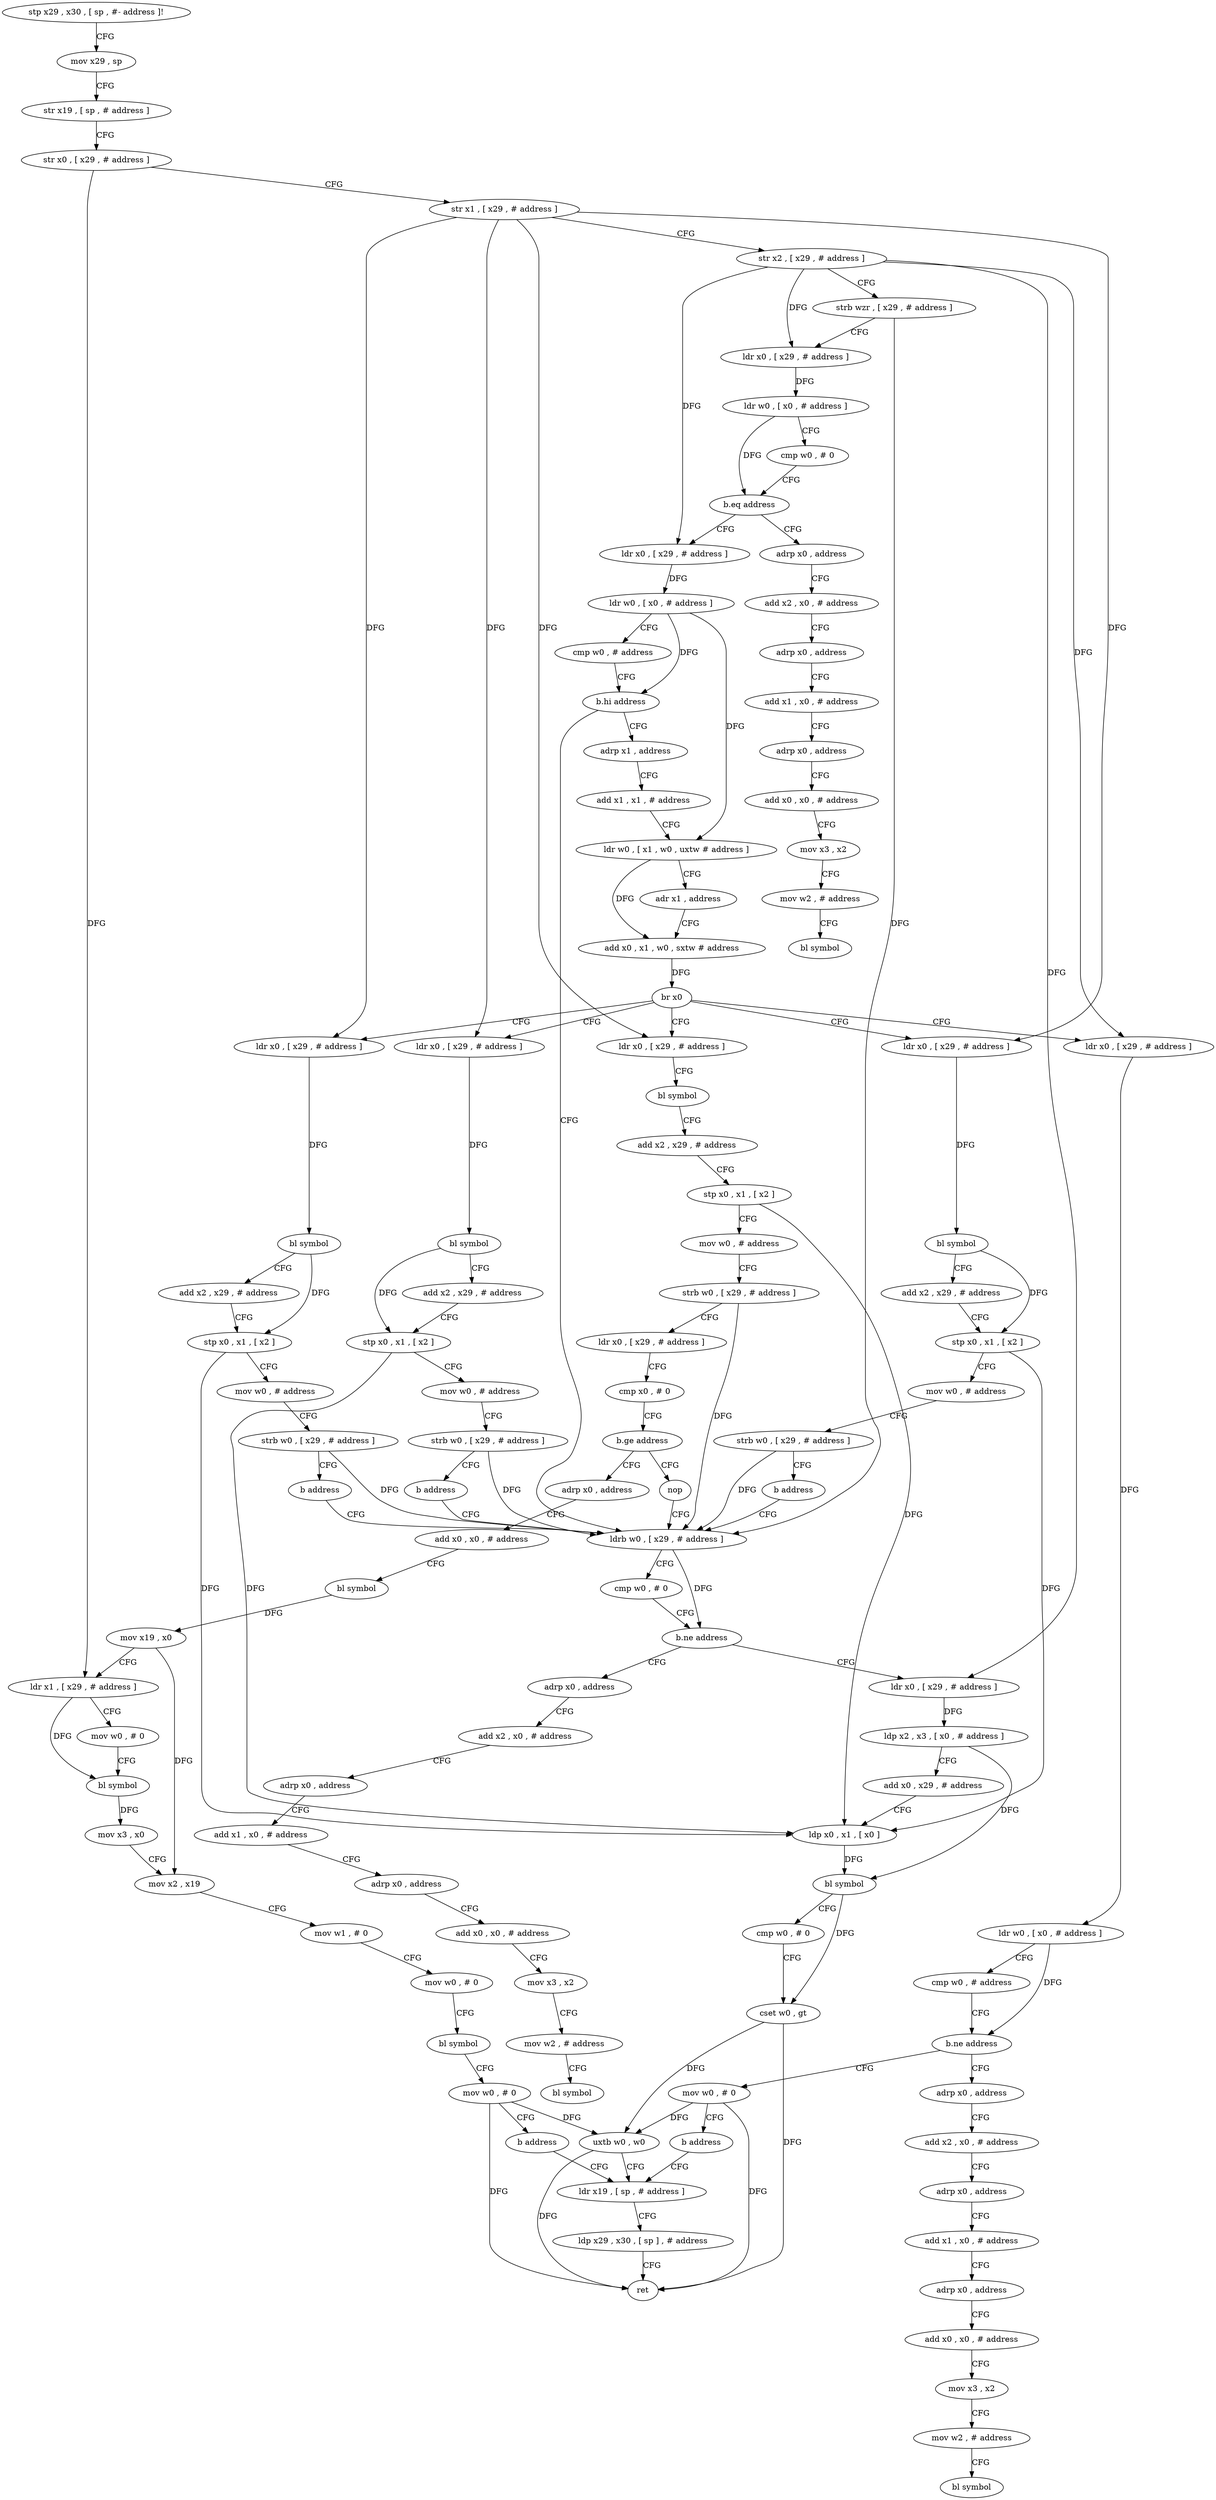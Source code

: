 digraph "func" {
"4219276" [label = "stp x29 , x30 , [ sp , #- address ]!" ]
"4219280" [label = "mov x29 , sp" ]
"4219284" [label = "str x19 , [ sp , # address ]" ]
"4219288" [label = "str x0 , [ x29 , # address ]" ]
"4219292" [label = "str x1 , [ x29 , # address ]" ]
"4219296" [label = "str x2 , [ x29 , # address ]" ]
"4219300" [label = "strb wzr , [ x29 , # address ]" ]
"4219304" [label = "ldr x0 , [ x29 , # address ]" ]
"4219308" [label = "ldr w0 , [ x0 , # address ]" ]
"4219312" [label = "cmp w0 , # 0" ]
"4219316" [label = "b.eq address" ]
"4219356" [label = "ldr x0 , [ x29 , # address ]" ]
"4219320" [label = "adrp x0 , address" ]
"4219360" [label = "ldr w0 , [ x0 , # address ]" ]
"4219364" [label = "cmp w0 , # address" ]
"4219368" [label = "b.hi address" ]
"4219636" [label = "ldrb w0 , [ x29 , # address ]" ]
"4219372" [label = "adrp x1 , address" ]
"4219324" [label = "add x2 , x0 , # address" ]
"4219328" [label = "adrp x0 , address" ]
"4219332" [label = "add x1 , x0 , # address" ]
"4219336" [label = "adrp x0 , address" ]
"4219340" [label = "add x0 , x0 , # address" ]
"4219344" [label = "mov x3 , x2" ]
"4219348" [label = "mov w2 , # address" ]
"4219352" [label = "bl symbol" ]
"4219640" [label = "cmp w0 , # 0" ]
"4219644" [label = "b.ne address" ]
"4219684" [label = "ldr x0 , [ x29 , # address ]" ]
"4219648" [label = "adrp x0 , address" ]
"4219376" [label = "add x1 , x1 , # address" ]
"4219380" [label = "ldr w0 , [ x1 , w0 , uxtw # address ]" ]
"4219384" [label = "adr x1 , address" ]
"4219388" [label = "add x0 , x1 , w0 , sxtw # address" ]
"4219392" [label = "br x0" ]
"4219396" [label = "ldr x0 , [ x29 , # address ]" ]
"4219456" [label = "ldr x0 , [ x29 , # address ]" ]
"4219484" [label = "ldr x0 , [ x29 , # address ]" ]
"4219576" [label = "ldr x0 , [ x29 , # address ]" ]
"4219604" [label = "ldr x0 , [ x29 , # address ]" ]
"4219688" [label = "ldp x2 , x3 , [ x0 , # address ]" ]
"4219692" [label = "add x0 , x29 , # address" ]
"4219696" [label = "ldp x0 , x1 , [ x0 ]" ]
"4219700" [label = "bl symbol" ]
"4219704" [label = "cmp w0 , # 0" ]
"4219708" [label = "cset w0 , gt" ]
"4219712" [label = "uxtb w0 , w0" ]
"4219716" [label = "ldr x19 , [ sp , # address ]" ]
"4219652" [label = "add x2 , x0 , # address" ]
"4219656" [label = "adrp x0 , address" ]
"4219660" [label = "add x1 , x0 , # address" ]
"4219664" [label = "adrp x0 , address" ]
"4219668" [label = "add x0 , x0 , # address" ]
"4219672" [label = "mov x3 , x2" ]
"4219676" [label = "mov w2 , # address" ]
"4219680" [label = "bl symbol" ]
"4219400" [label = "ldr w0 , [ x0 , # address ]" ]
"4219404" [label = "cmp w0 , # address" ]
"4219408" [label = "b.ne address" ]
"4219448" [label = "mov w0 , # 0" ]
"4219412" [label = "adrp x0 , address" ]
"4219460" [label = "bl symbol" ]
"4219464" [label = "add x2 , x29 , # address" ]
"4219468" [label = "stp x0 , x1 , [ x2 ]" ]
"4219472" [label = "mov w0 , # address" ]
"4219476" [label = "strb w0 , [ x29 , # address ]" ]
"4219480" [label = "b address" ]
"4219488" [label = "bl symbol" ]
"4219492" [label = "add x2 , x29 , # address" ]
"4219496" [label = "stp x0 , x1 , [ x2 ]" ]
"4219500" [label = "mov w0 , # address" ]
"4219504" [label = "strb w0 , [ x29 , # address ]" ]
"4219508" [label = "ldr x0 , [ x29 , # address ]" ]
"4219512" [label = "cmp x0 , # 0" ]
"4219516" [label = "b.ge address" ]
"4219632" [label = "nop" ]
"4219520" [label = "adrp x0 , address" ]
"4219580" [label = "bl symbol" ]
"4219584" [label = "add x2 , x29 , # address" ]
"4219588" [label = "stp x0 , x1 , [ x2 ]" ]
"4219592" [label = "mov w0 , # address" ]
"4219596" [label = "strb w0 , [ x29 , # address ]" ]
"4219600" [label = "b address" ]
"4219608" [label = "bl symbol" ]
"4219612" [label = "add x2 , x29 , # address" ]
"4219616" [label = "stp x0 , x1 , [ x2 ]" ]
"4219620" [label = "mov w0 , # address" ]
"4219624" [label = "strb w0 , [ x29 , # address ]" ]
"4219628" [label = "b address" ]
"4219452" [label = "b address" ]
"4219416" [label = "add x2 , x0 , # address" ]
"4219420" [label = "adrp x0 , address" ]
"4219424" [label = "add x1 , x0 , # address" ]
"4219428" [label = "adrp x0 , address" ]
"4219432" [label = "add x0 , x0 , # address" ]
"4219436" [label = "mov x3 , x2" ]
"4219440" [label = "mov w2 , # address" ]
"4219444" [label = "bl symbol" ]
"4219524" [label = "add x0 , x0 , # address" ]
"4219528" [label = "bl symbol" ]
"4219532" [label = "mov x19 , x0" ]
"4219536" [label = "ldr x1 , [ x29 , # address ]" ]
"4219540" [label = "mov w0 , # 0" ]
"4219544" [label = "bl symbol" ]
"4219548" [label = "mov x3 , x0" ]
"4219552" [label = "mov x2 , x19" ]
"4219556" [label = "mov w1 , # 0" ]
"4219560" [label = "mov w0 , # 0" ]
"4219564" [label = "bl symbol" ]
"4219568" [label = "mov w0 , # 0" ]
"4219572" [label = "b address" ]
"4219720" [label = "ldp x29 , x30 , [ sp ] , # address" ]
"4219724" [label = "ret" ]
"4219276" -> "4219280" [ label = "CFG" ]
"4219280" -> "4219284" [ label = "CFG" ]
"4219284" -> "4219288" [ label = "CFG" ]
"4219288" -> "4219292" [ label = "CFG" ]
"4219288" -> "4219536" [ label = "DFG" ]
"4219292" -> "4219296" [ label = "CFG" ]
"4219292" -> "4219456" [ label = "DFG" ]
"4219292" -> "4219484" [ label = "DFG" ]
"4219292" -> "4219576" [ label = "DFG" ]
"4219292" -> "4219604" [ label = "DFG" ]
"4219296" -> "4219300" [ label = "CFG" ]
"4219296" -> "4219304" [ label = "DFG" ]
"4219296" -> "4219356" [ label = "DFG" ]
"4219296" -> "4219684" [ label = "DFG" ]
"4219296" -> "4219396" [ label = "DFG" ]
"4219300" -> "4219304" [ label = "CFG" ]
"4219300" -> "4219636" [ label = "DFG" ]
"4219304" -> "4219308" [ label = "DFG" ]
"4219308" -> "4219312" [ label = "CFG" ]
"4219308" -> "4219316" [ label = "DFG" ]
"4219312" -> "4219316" [ label = "CFG" ]
"4219316" -> "4219356" [ label = "CFG" ]
"4219316" -> "4219320" [ label = "CFG" ]
"4219356" -> "4219360" [ label = "DFG" ]
"4219320" -> "4219324" [ label = "CFG" ]
"4219360" -> "4219364" [ label = "CFG" ]
"4219360" -> "4219368" [ label = "DFG" ]
"4219360" -> "4219380" [ label = "DFG" ]
"4219364" -> "4219368" [ label = "CFG" ]
"4219368" -> "4219636" [ label = "CFG" ]
"4219368" -> "4219372" [ label = "CFG" ]
"4219636" -> "4219640" [ label = "CFG" ]
"4219636" -> "4219644" [ label = "DFG" ]
"4219372" -> "4219376" [ label = "CFG" ]
"4219324" -> "4219328" [ label = "CFG" ]
"4219328" -> "4219332" [ label = "CFG" ]
"4219332" -> "4219336" [ label = "CFG" ]
"4219336" -> "4219340" [ label = "CFG" ]
"4219340" -> "4219344" [ label = "CFG" ]
"4219344" -> "4219348" [ label = "CFG" ]
"4219348" -> "4219352" [ label = "CFG" ]
"4219640" -> "4219644" [ label = "CFG" ]
"4219644" -> "4219684" [ label = "CFG" ]
"4219644" -> "4219648" [ label = "CFG" ]
"4219684" -> "4219688" [ label = "DFG" ]
"4219648" -> "4219652" [ label = "CFG" ]
"4219376" -> "4219380" [ label = "CFG" ]
"4219380" -> "4219384" [ label = "CFG" ]
"4219380" -> "4219388" [ label = "DFG" ]
"4219384" -> "4219388" [ label = "CFG" ]
"4219388" -> "4219392" [ label = "DFG" ]
"4219392" -> "4219396" [ label = "CFG" ]
"4219392" -> "4219456" [ label = "CFG" ]
"4219392" -> "4219484" [ label = "CFG" ]
"4219392" -> "4219576" [ label = "CFG" ]
"4219392" -> "4219604" [ label = "CFG" ]
"4219396" -> "4219400" [ label = "DFG" ]
"4219456" -> "4219460" [ label = "DFG" ]
"4219484" -> "4219488" [ label = "CFG" ]
"4219576" -> "4219580" [ label = "DFG" ]
"4219604" -> "4219608" [ label = "DFG" ]
"4219688" -> "4219692" [ label = "CFG" ]
"4219688" -> "4219700" [ label = "DFG" ]
"4219692" -> "4219696" [ label = "CFG" ]
"4219696" -> "4219700" [ label = "DFG" ]
"4219700" -> "4219704" [ label = "CFG" ]
"4219700" -> "4219708" [ label = "DFG" ]
"4219704" -> "4219708" [ label = "CFG" ]
"4219708" -> "4219712" [ label = "DFG" ]
"4219708" -> "4219724" [ label = "DFG" ]
"4219712" -> "4219716" [ label = "CFG" ]
"4219712" -> "4219724" [ label = "DFG" ]
"4219716" -> "4219720" [ label = "CFG" ]
"4219652" -> "4219656" [ label = "CFG" ]
"4219656" -> "4219660" [ label = "CFG" ]
"4219660" -> "4219664" [ label = "CFG" ]
"4219664" -> "4219668" [ label = "CFG" ]
"4219668" -> "4219672" [ label = "CFG" ]
"4219672" -> "4219676" [ label = "CFG" ]
"4219676" -> "4219680" [ label = "CFG" ]
"4219400" -> "4219404" [ label = "CFG" ]
"4219400" -> "4219408" [ label = "DFG" ]
"4219404" -> "4219408" [ label = "CFG" ]
"4219408" -> "4219448" [ label = "CFG" ]
"4219408" -> "4219412" [ label = "CFG" ]
"4219448" -> "4219452" [ label = "CFG" ]
"4219448" -> "4219712" [ label = "DFG" ]
"4219448" -> "4219724" [ label = "DFG" ]
"4219412" -> "4219416" [ label = "CFG" ]
"4219460" -> "4219464" [ label = "CFG" ]
"4219460" -> "4219468" [ label = "DFG" ]
"4219464" -> "4219468" [ label = "CFG" ]
"4219468" -> "4219472" [ label = "CFG" ]
"4219468" -> "4219696" [ label = "DFG" ]
"4219472" -> "4219476" [ label = "CFG" ]
"4219476" -> "4219480" [ label = "CFG" ]
"4219476" -> "4219636" [ label = "DFG" ]
"4219480" -> "4219636" [ label = "CFG" ]
"4219488" -> "4219492" [ label = "CFG" ]
"4219492" -> "4219496" [ label = "CFG" ]
"4219496" -> "4219500" [ label = "CFG" ]
"4219496" -> "4219696" [ label = "DFG" ]
"4219500" -> "4219504" [ label = "CFG" ]
"4219504" -> "4219508" [ label = "CFG" ]
"4219504" -> "4219636" [ label = "DFG" ]
"4219508" -> "4219512" [ label = "CFG" ]
"4219512" -> "4219516" [ label = "CFG" ]
"4219516" -> "4219632" [ label = "CFG" ]
"4219516" -> "4219520" [ label = "CFG" ]
"4219632" -> "4219636" [ label = "CFG" ]
"4219520" -> "4219524" [ label = "CFG" ]
"4219580" -> "4219584" [ label = "CFG" ]
"4219580" -> "4219588" [ label = "DFG" ]
"4219584" -> "4219588" [ label = "CFG" ]
"4219588" -> "4219592" [ label = "CFG" ]
"4219588" -> "4219696" [ label = "DFG" ]
"4219592" -> "4219596" [ label = "CFG" ]
"4219596" -> "4219600" [ label = "CFG" ]
"4219596" -> "4219636" [ label = "DFG" ]
"4219600" -> "4219636" [ label = "CFG" ]
"4219608" -> "4219612" [ label = "CFG" ]
"4219608" -> "4219616" [ label = "DFG" ]
"4219612" -> "4219616" [ label = "CFG" ]
"4219616" -> "4219620" [ label = "CFG" ]
"4219616" -> "4219696" [ label = "DFG" ]
"4219620" -> "4219624" [ label = "CFG" ]
"4219624" -> "4219628" [ label = "CFG" ]
"4219624" -> "4219636" [ label = "DFG" ]
"4219628" -> "4219636" [ label = "CFG" ]
"4219452" -> "4219716" [ label = "CFG" ]
"4219416" -> "4219420" [ label = "CFG" ]
"4219420" -> "4219424" [ label = "CFG" ]
"4219424" -> "4219428" [ label = "CFG" ]
"4219428" -> "4219432" [ label = "CFG" ]
"4219432" -> "4219436" [ label = "CFG" ]
"4219436" -> "4219440" [ label = "CFG" ]
"4219440" -> "4219444" [ label = "CFG" ]
"4219524" -> "4219528" [ label = "CFG" ]
"4219528" -> "4219532" [ label = "DFG" ]
"4219532" -> "4219536" [ label = "CFG" ]
"4219532" -> "4219552" [ label = "DFG" ]
"4219536" -> "4219540" [ label = "CFG" ]
"4219536" -> "4219544" [ label = "DFG" ]
"4219540" -> "4219544" [ label = "CFG" ]
"4219544" -> "4219548" [ label = "DFG" ]
"4219548" -> "4219552" [ label = "CFG" ]
"4219552" -> "4219556" [ label = "CFG" ]
"4219556" -> "4219560" [ label = "CFG" ]
"4219560" -> "4219564" [ label = "CFG" ]
"4219564" -> "4219568" [ label = "CFG" ]
"4219568" -> "4219572" [ label = "CFG" ]
"4219568" -> "4219712" [ label = "DFG" ]
"4219568" -> "4219724" [ label = "DFG" ]
"4219572" -> "4219716" [ label = "CFG" ]
"4219720" -> "4219724" [ label = "CFG" ]
}
